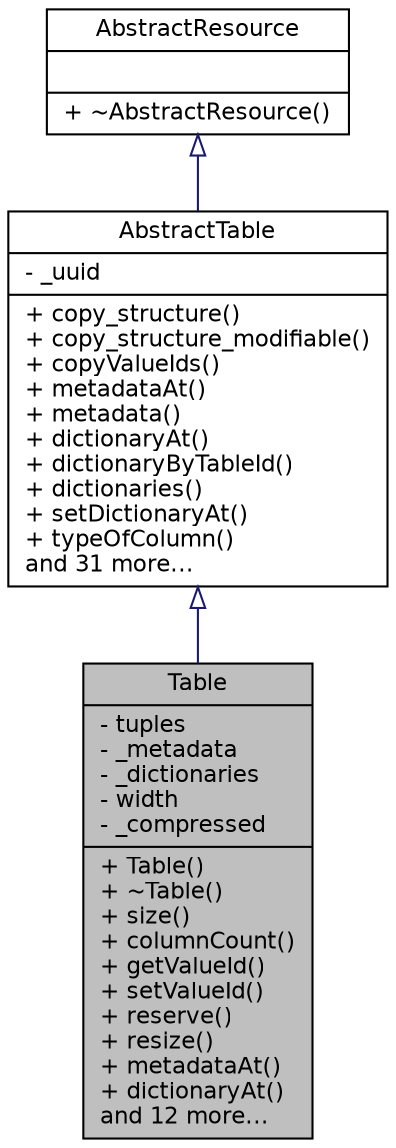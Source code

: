 digraph "Table"
{
  edge [fontname="Helvetica",fontsize="11",labelfontname="Helvetica",labelfontsize="11"];
  node [fontname="Helvetica",fontsize="11",shape=record];
  Node1 [label="{Table\n|- tuples\l- _metadata\l- _dictionaries\l- width\l- _compressed\l|+ Table()\l+ ~Table()\l+ size()\l+ columnCount()\l+ getValueId()\l+ setValueId()\l+ reserve()\l+ resize()\l+ metadataAt()\l+ dictionaryAt()\land 12 more...\l}",height=0.2,width=0.4,color="black", fillcolor="grey75", style="filled" fontcolor="black"];
  Node2 -> Node1 [dir="back",color="midnightblue",fontsize="11",style="solid",arrowtail="onormal",fontname="Helvetica"];
  Node2 [label="{AbstractTable\n|- _uuid\l|+ copy_structure()\l+ copy_structure_modifiable()\l+ copyValueIds()\l+ metadataAt()\l+ metadata()\l+ dictionaryAt()\l+ dictionaryByTableId()\l+ dictionaries()\l+ setDictionaryAt()\l+ typeOfColumn()\land 31 more...\l}",height=0.2,width=0.4,color="black", fillcolor="white", style="filled",URL="$class_abstract_table.html"];
  Node3 -> Node2 [dir="back",color="midnightblue",fontsize="11",style="solid",arrowtail="onormal",fontname="Helvetica"];
  Node3 [label="{AbstractResource\n||+ ~AbstractResource()\l}",height=0.2,width=0.4,color="black", fillcolor="white", style="filled",URL="$class_abstract_resource.html"];
}
